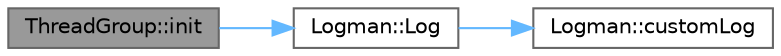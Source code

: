 digraph "ThreadGroup::init"
{
 // LATEX_PDF_SIZE
  bgcolor="transparent";
  edge [fontname=Helvetica,fontsize=10,labelfontname=Helvetica,labelfontsize=10];
  node [fontname=Helvetica,fontsize=10,shape=box,height=0.2,width=0.4];
  rankdir="LR";
  Node1 [id="Node000001",label="ThreadGroup::init",height=0.2,width=0.4,color="gray40", fillcolor="grey60", style="filled", fontcolor="black",tooltip=" "];
  Node1 -> Node2 [id="edge1_Node000001_Node000002",color="steelblue1",style="solid",tooltip=" "];
  Node2 [id="Node000002",label="Logman::Log",height=0.2,width=0.4,color="grey40", fillcolor="white", style="filled",URL="$class_logman.html#ae91e79e99a564ca7a4d9bd9217b16d30",tooltip=" "];
  Node2 -> Node3 [id="edge2_Node000002_Node000003",color="steelblue1",style="solid",tooltip=" "];
  Node3 [id="Node000003",label="Logman::customLog",height=0.2,width=0.4,color="grey40", fillcolor="white", style="filled",URL="$class_logman.html#a63292a68a1e6495ff02a761e72d325d7",tooltip=" "];
}
